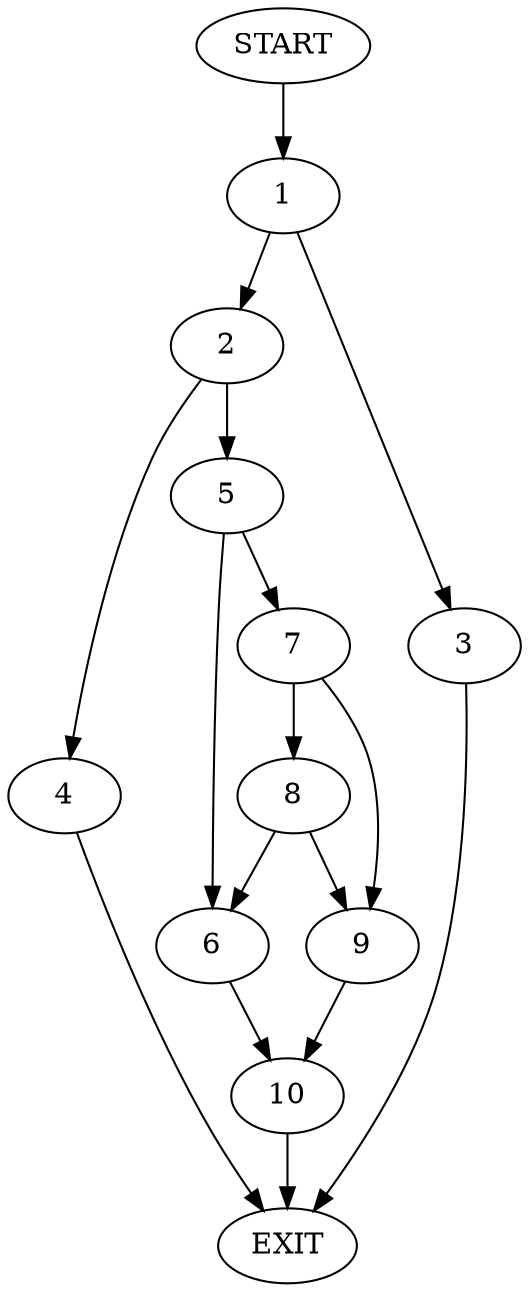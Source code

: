 digraph {
0 [label="START"]
11 [label="EXIT"]
0 -> 1
1 -> 2
1 -> 3
3 -> 11
2 -> 4
2 -> 5
5 -> 6
5 -> 7
4 -> 11
7 -> 8
7 -> 9
6 -> 10
8 -> 6
8 -> 9
9 -> 10
10 -> 11
}
